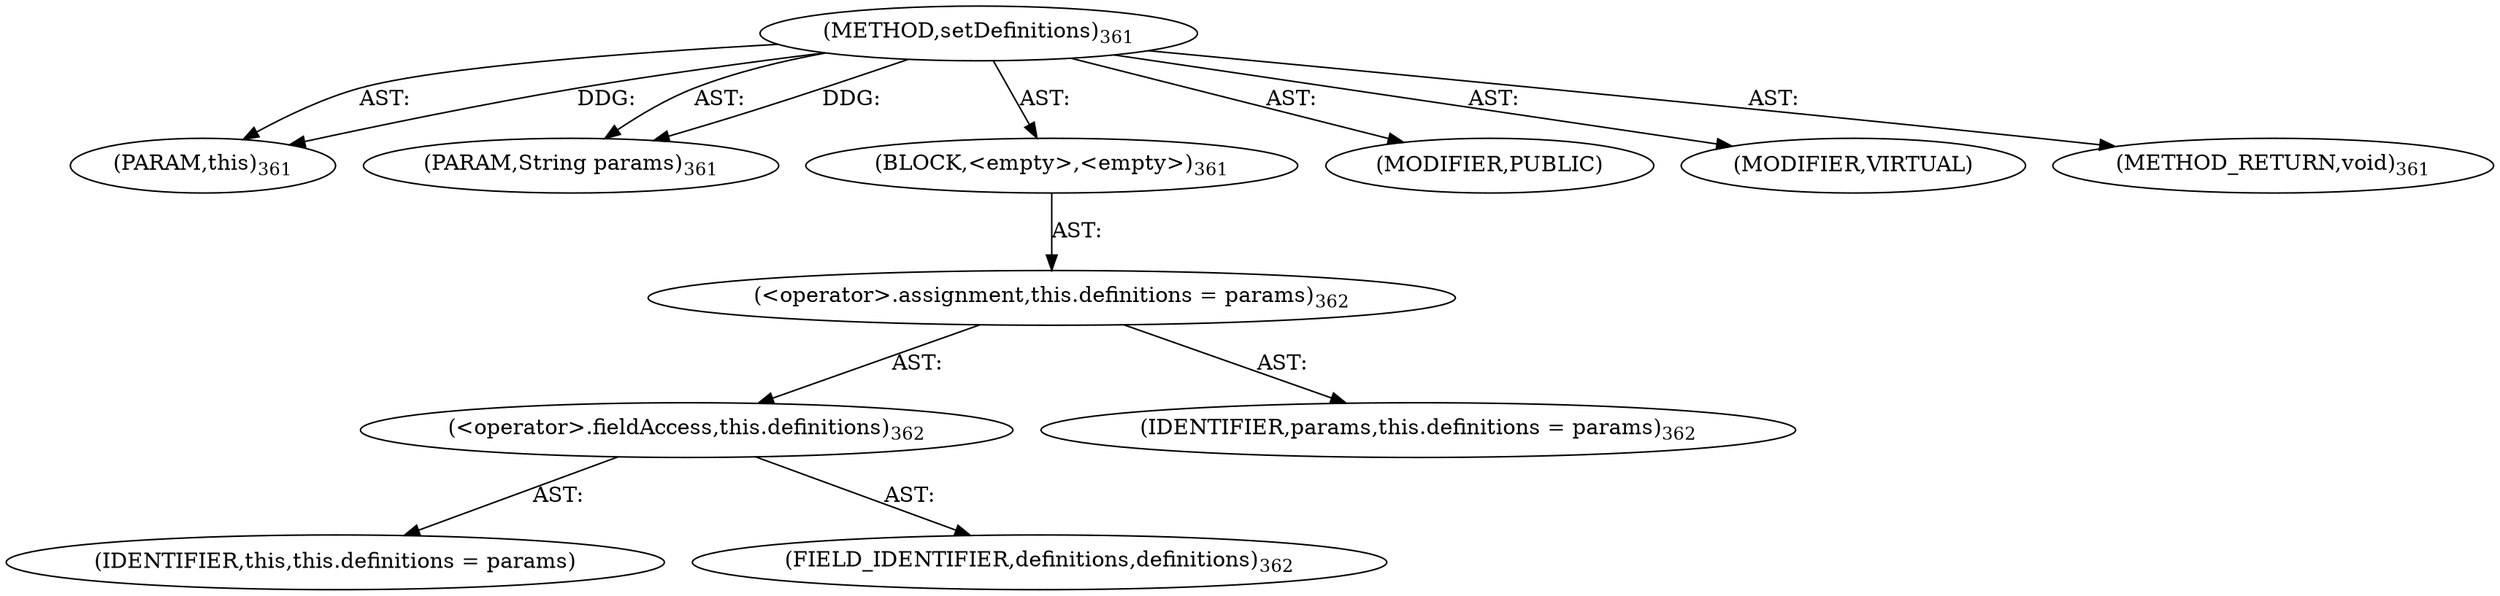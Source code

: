 digraph "setDefinitions" {  
"111669149713" [label = <(METHOD,setDefinitions)<SUB>361</SUB>> ]
"115964117018" [label = <(PARAM,this)<SUB>361</SUB>> ]
"115964117019" [label = <(PARAM,String params)<SUB>361</SUB>> ]
"25769803797" [label = <(BLOCK,&lt;empty&gt;,&lt;empty&gt;)<SUB>361</SUB>> ]
"30064771130" [label = <(&lt;operator&gt;.assignment,this.definitions = params)<SUB>362</SUB>> ]
"30064771131" [label = <(&lt;operator&gt;.fieldAccess,this.definitions)<SUB>362</SUB>> ]
"68719476783" [label = <(IDENTIFIER,this,this.definitions = params)> ]
"55834574874" [label = <(FIELD_IDENTIFIER,definitions,definitions)<SUB>362</SUB>> ]
"68719476784" [label = <(IDENTIFIER,params,this.definitions = params)<SUB>362</SUB>> ]
"133143986216" [label = <(MODIFIER,PUBLIC)> ]
"133143986217" [label = <(MODIFIER,VIRTUAL)> ]
"128849018897" [label = <(METHOD_RETURN,void)<SUB>361</SUB>> ]
  "111669149713" -> "115964117018"  [ label = "AST: "] 
  "111669149713" -> "115964117019"  [ label = "AST: "] 
  "111669149713" -> "25769803797"  [ label = "AST: "] 
  "111669149713" -> "133143986216"  [ label = "AST: "] 
  "111669149713" -> "133143986217"  [ label = "AST: "] 
  "111669149713" -> "128849018897"  [ label = "AST: "] 
  "25769803797" -> "30064771130"  [ label = "AST: "] 
  "30064771130" -> "30064771131"  [ label = "AST: "] 
  "30064771130" -> "68719476784"  [ label = "AST: "] 
  "30064771131" -> "68719476783"  [ label = "AST: "] 
  "30064771131" -> "55834574874"  [ label = "AST: "] 
  "111669149713" -> "115964117018"  [ label = "DDG: "] 
  "111669149713" -> "115964117019"  [ label = "DDG: "] 
}
